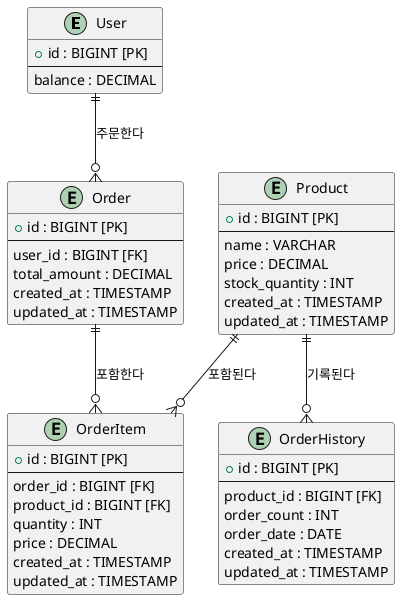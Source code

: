 @startuml

entity "User" as user {
  +id : BIGINT [PK]
  --
  balance : DECIMAL
}

entity "Product" as product {
  +id : BIGINT [PK]
  --
  name : VARCHAR
  price : DECIMAL
  stock_quantity : INT
  created_at : TIMESTAMP
  updated_at : TIMESTAMP
}

entity "Order" as order {
  +id : BIGINT [PK]
  --
  user_id : BIGINT [FK]
  total_amount : DECIMAL
  created_at : TIMESTAMP
  updated_at : TIMESTAMP
}

entity "OrderItem" as orderItem {
  +id : BIGINT [PK]
  --
  order_id : BIGINT [FK]
  product_id : BIGINT [FK]
  quantity : INT
  price : DECIMAL
  created_at : TIMESTAMP
  updated_at : TIMESTAMP
}

entity "OrderHistory" as orderHistory {
  +id : BIGINT [PK]
  --
  product_id : BIGINT [FK]
  order_count : INT
  order_date : DATE
  created_at : TIMESTAMP
  updated_at : TIMESTAMP
}

user ||--o{ order : "주문한다"
order ||--o{ orderItem : "포함한다"
product ||--o{ orderItem : "포함된다"
product ||--o{ orderHistory : "기록된다"

@enduml
